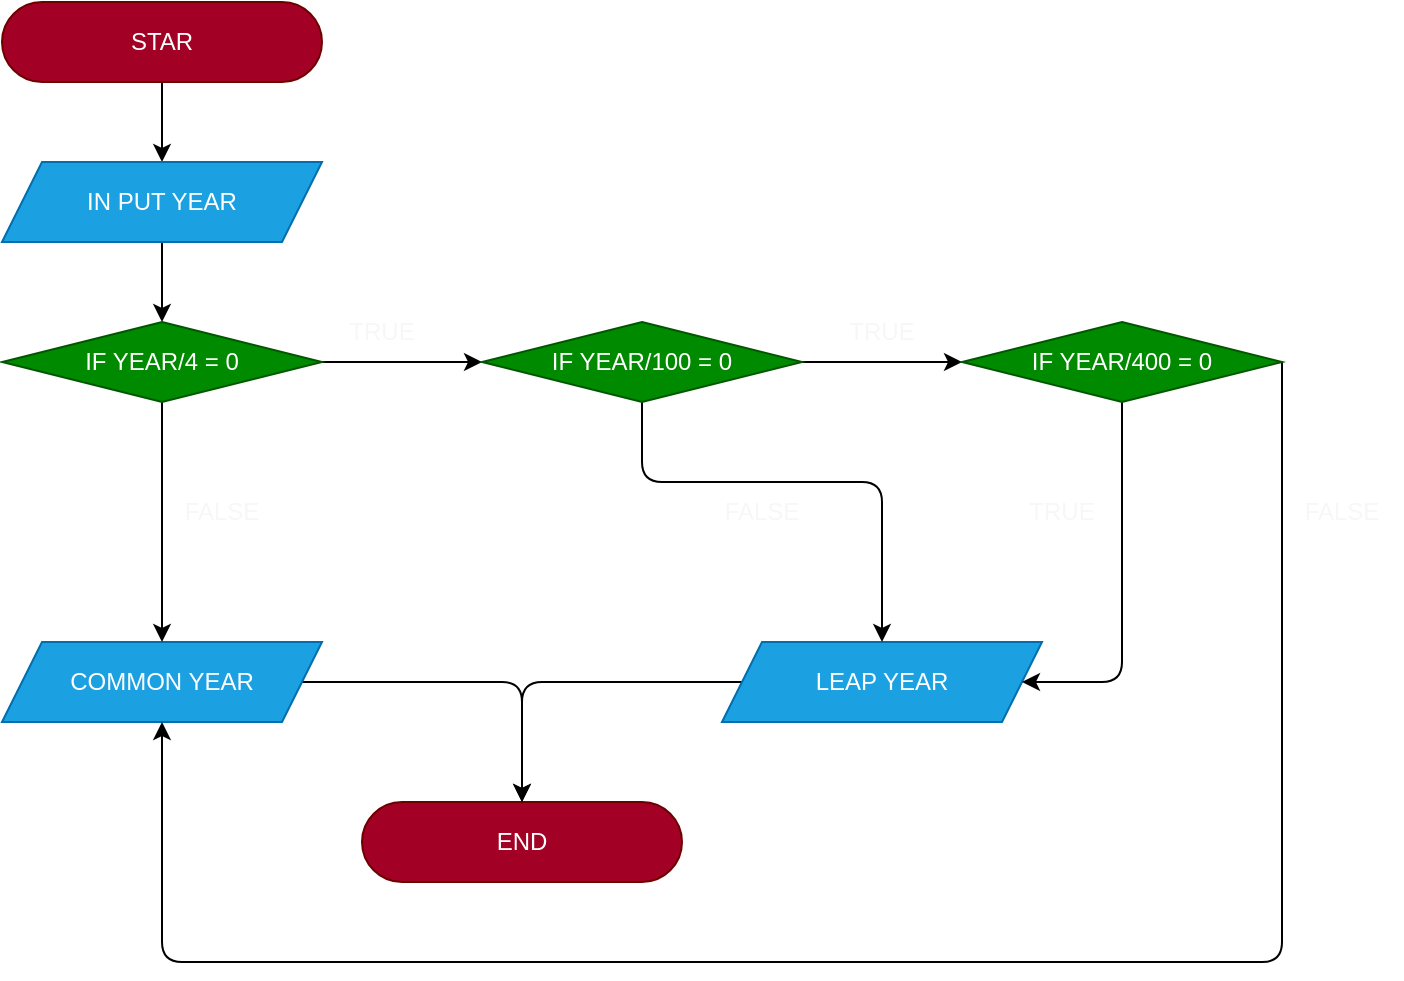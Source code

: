 <mxfile>
    <diagram id="5MpOpuMHv4GfHh5vIf8p" name="Page-1">
        <mxGraphModel dx="813" dy="568" grid="1" gridSize="10" guides="1" tooltips="1" connect="1" arrows="1" fold="1" page="1" pageScale="1" pageWidth="850" pageHeight="1100" math="0" shadow="0">
            <root>
                <mxCell id="0"/>
                <mxCell id="1" parent="0"/>
                <mxCell id="15" value="" style="edgeStyle=none;html=1;fontColor=#0a0000;" parent="1" source="2" target="4" edge="1">
                    <mxGeometry relative="1" as="geometry"/>
                </mxCell>
                <mxCell id="2" value="STAR" style="rounded=1;whiteSpace=wrap;html=1;fillColor=#a20025;fontColor=#ffffff;strokeColor=#6F0000;arcSize=50;" parent="1" vertex="1">
                    <mxGeometry x="120" width="160" height="40" as="geometry"/>
                </mxCell>
                <mxCell id="3" value="END" style="rounded=1;whiteSpace=wrap;html=1;fillColor=#a20025;fontColor=#ffffff;strokeColor=#6F0000;arcSize=50;" parent="1" vertex="1">
                    <mxGeometry x="300" y="400" width="160" height="40" as="geometry"/>
                </mxCell>
                <mxCell id="41" value="" style="edgeStyle=none;html=1;" parent="1" source="4" target="38" edge="1">
                    <mxGeometry relative="1" as="geometry"/>
                </mxCell>
                <mxCell id="4" value="IN PUT YEAR" style="shape=parallelogram;perimeter=parallelogramPerimeter;whiteSpace=wrap;html=1;fixedSize=1;fillColor=#1ba1e2;fontColor=#ffffff;strokeColor=#006EAF;" parent="1" vertex="1">
                    <mxGeometry x="120" y="80" width="160" height="40" as="geometry"/>
                </mxCell>
                <mxCell id="62" style="edgeStyle=none;html=1;exitX=0;exitY=0.5;exitDx=0;exitDy=0;" edge="1" parent="1" source="10">
                    <mxGeometry relative="1" as="geometry">
                        <mxPoint x="380" y="400" as="targetPoint"/>
                        <Array as="points">
                            <mxPoint x="380" y="340"/>
                        </Array>
                    </mxGeometry>
                </mxCell>
                <mxCell id="10" value="LEAP YEAR" style="shape=parallelogram;perimeter=parallelogramPerimeter;whiteSpace=wrap;html=1;fixedSize=1;fillColor=#1ba1e2;fontColor=#ffffff;strokeColor=#006EAF;" parent="1" vertex="1">
                    <mxGeometry x="480" y="320" width="160" height="40" as="geometry"/>
                </mxCell>
                <mxCell id="61" style="edgeStyle=none;html=1;exitX=1;exitY=0.5;exitDx=0;exitDy=0;entryX=0.5;entryY=0;entryDx=0;entryDy=0;" edge="1" parent="1" source="12" target="3">
                    <mxGeometry relative="1" as="geometry">
                        <Array as="points">
                            <mxPoint x="380" y="340"/>
                        </Array>
                    </mxGeometry>
                </mxCell>
                <mxCell id="12" value="COMMON YEAR" style="shape=parallelogram;perimeter=parallelogramPerimeter;whiteSpace=wrap;html=1;fixedSize=1;fillColor=#1ba1e2;fontColor=#ffffff;strokeColor=#006EAF;" parent="1" vertex="1">
                    <mxGeometry x="120" y="320" width="160" height="40" as="geometry"/>
                </mxCell>
                <mxCell id="42" value="" style="edgeStyle=none;html=1;" parent="1" source="38" target="39" edge="1">
                    <mxGeometry relative="1" as="geometry"/>
                </mxCell>
                <mxCell id="44" style="edgeStyle=none;html=1;exitX=0.5;exitY=1;exitDx=0;exitDy=0;" parent="1" source="38" target="12" edge="1">
                    <mxGeometry relative="1" as="geometry"/>
                </mxCell>
                <mxCell id="38" value="IF YEAR/4 = 0" style="rhombus;whiteSpace=wrap;html=1;fillColor=#008a00;fontColor=#ffffff;strokeColor=#005700;" parent="1" vertex="1">
                    <mxGeometry x="120" y="160" width="160" height="40" as="geometry"/>
                </mxCell>
                <mxCell id="43" value="" style="edgeStyle=none;html=1;" parent="1" source="39" target="40" edge="1">
                    <mxGeometry relative="1" as="geometry"/>
                </mxCell>
                <mxCell id="54" style="edgeStyle=none;html=1;exitX=0.5;exitY=1;exitDx=0;exitDy=0;" parent="1" source="39" target="10" edge="1">
                    <mxGeometry relative="1" as="geometry">
                        <Array as="points">
                            <mxPoint x="440" y="240"/>
                            <mxPoint x="560" y="240"/>
                        </Array>
                    </mxGeometry>
                </mxCell>
                <mxCell id="39" value="IF YEAR/100 = 0" style="rhombus;whiteSpace=wrap;html=1;fillColor=#008a00;fontColor=#ffffff;strokeColor=#005700;" parent="1" vertex="1">
                    <mxGeometry x="360" y="160" width="160" height="40" as="geometry"/>
                </mxCell>
                <mxCell id="55" style="edgeStyle=none;html=1;exitX=0.5;exitY=1;exitDx=0;exitDy=0;entryX=1;entryY=0.5;entryDx=0;entryDy=0;" parent="1" source="40" target="10" edge="1">
                    <mxGeometry relative="1" as="geometry">
                        <Array as="points">
                            <mxPoint x="680" y="340"/>
                        </Array>
                    </mxGeometry>
                </mxCell>
                <mxCell id="56" style="edgeStyle=none;html=1;exitX=1;exitY=0.5;exitDx=0;exitDy=0;entryX=0.5;entryY=1;entryDx=0;entryDy=0;" parent="1" source="40" target="12" edge="1">
                    <mxGeometry relative="1" as="geometry">
                        <Array as="points">
                            <mxPoint x="760" y="480"/>
                            <mxPoint x="480" y="480"/>
                            <mxPoint x="200" y="480"/>
                        </Array>
                    </mxGeometry>
                </mxCell>
                <mxCell id="40" value="IF YEAR/400 = 0" style="rhombus;whiteSpace=wrap;html=1;fillColor=#008a00;fontColor=#ffffff;strokeColor=#005700;" parent="1" vertex="1">
                    <mxGeometry x="600" y="160" width="160" height="40" as="geometry"/>
                </mxCell>
                <mxCell id="46" value="FALSE" style="text;html=1;strokeColor=none;fillColor=none;align=center;verticalAlign=middle;whiteSpace=wrap;rounded=0;fontColor=#f8f7f7;" parent="1" vertex="1">
                    <mxGeometry x="470" y="240" width="60" height="30" as="geometry"/>
                </mxCell>
                <mxCell id="48" value="TRUE" style="text;html=1;strokeColor=none;fillColor=none;align=center;verticalAlign=middle;whiteSpace=wrap;rounded=0;fontColor=#f8f7f7;" parent="1" vertex="1">
                    <mxGeometry x="280" y="150" width="60" height="30" as="geometry"/>
                </mxCell>
                <mxCell id="49" value="TRUE" style="text;html=1;strokeColor=none;fillColor=none;align=center;verticalAlign=middle;whiteSpace=wrap;rounded=0;fontColor=#f8f7f7;" parent="1" vertex="1">
                    <mxGeometry x="530" y="150" width="60" height="30" as="geometry"/>
                </mxCell>
                <mxCell id="53" value="FALSE" style="text;html=1;strokeColor=none;fillColor=none;align=center;verticalAlign=middle;whiteSpace=wrap;rounded=0;fontColor=#f8f7f7;" parent="1" vertex="1">
                    <mxGeometry x="760" y="240" width="60" height="30" as="geometry"/>
                </mxCell>
                <mxCell id="57" value="FALSE" style="text;html=1;strokeColor=none;fillColor=none;align=center;verticalAlign=middle;whiteSpace=wrap;rounded=0;fontColor=#f8f7f7;" parent="1" vertex="1">
                    <mxGeometry x="200" y="240" width="60" height="30" as="geometry"/>
                </mxCell>
                <mxCell id="58" value="TRUE" style="text;html=1;strokeColor=none;fillColor=none;align=center;verticalAlign=middle;whiteSpace=wrap;rounded=0;fontColor=#f8f7f7;" parent="1" vertex="1">
                    <mxGeometry x="620" y="240" width="60" height="30" as="geometry"/>
                </mxCell>
            </root>
        </mxGraphModel>
    </diagram>
</mxfile>